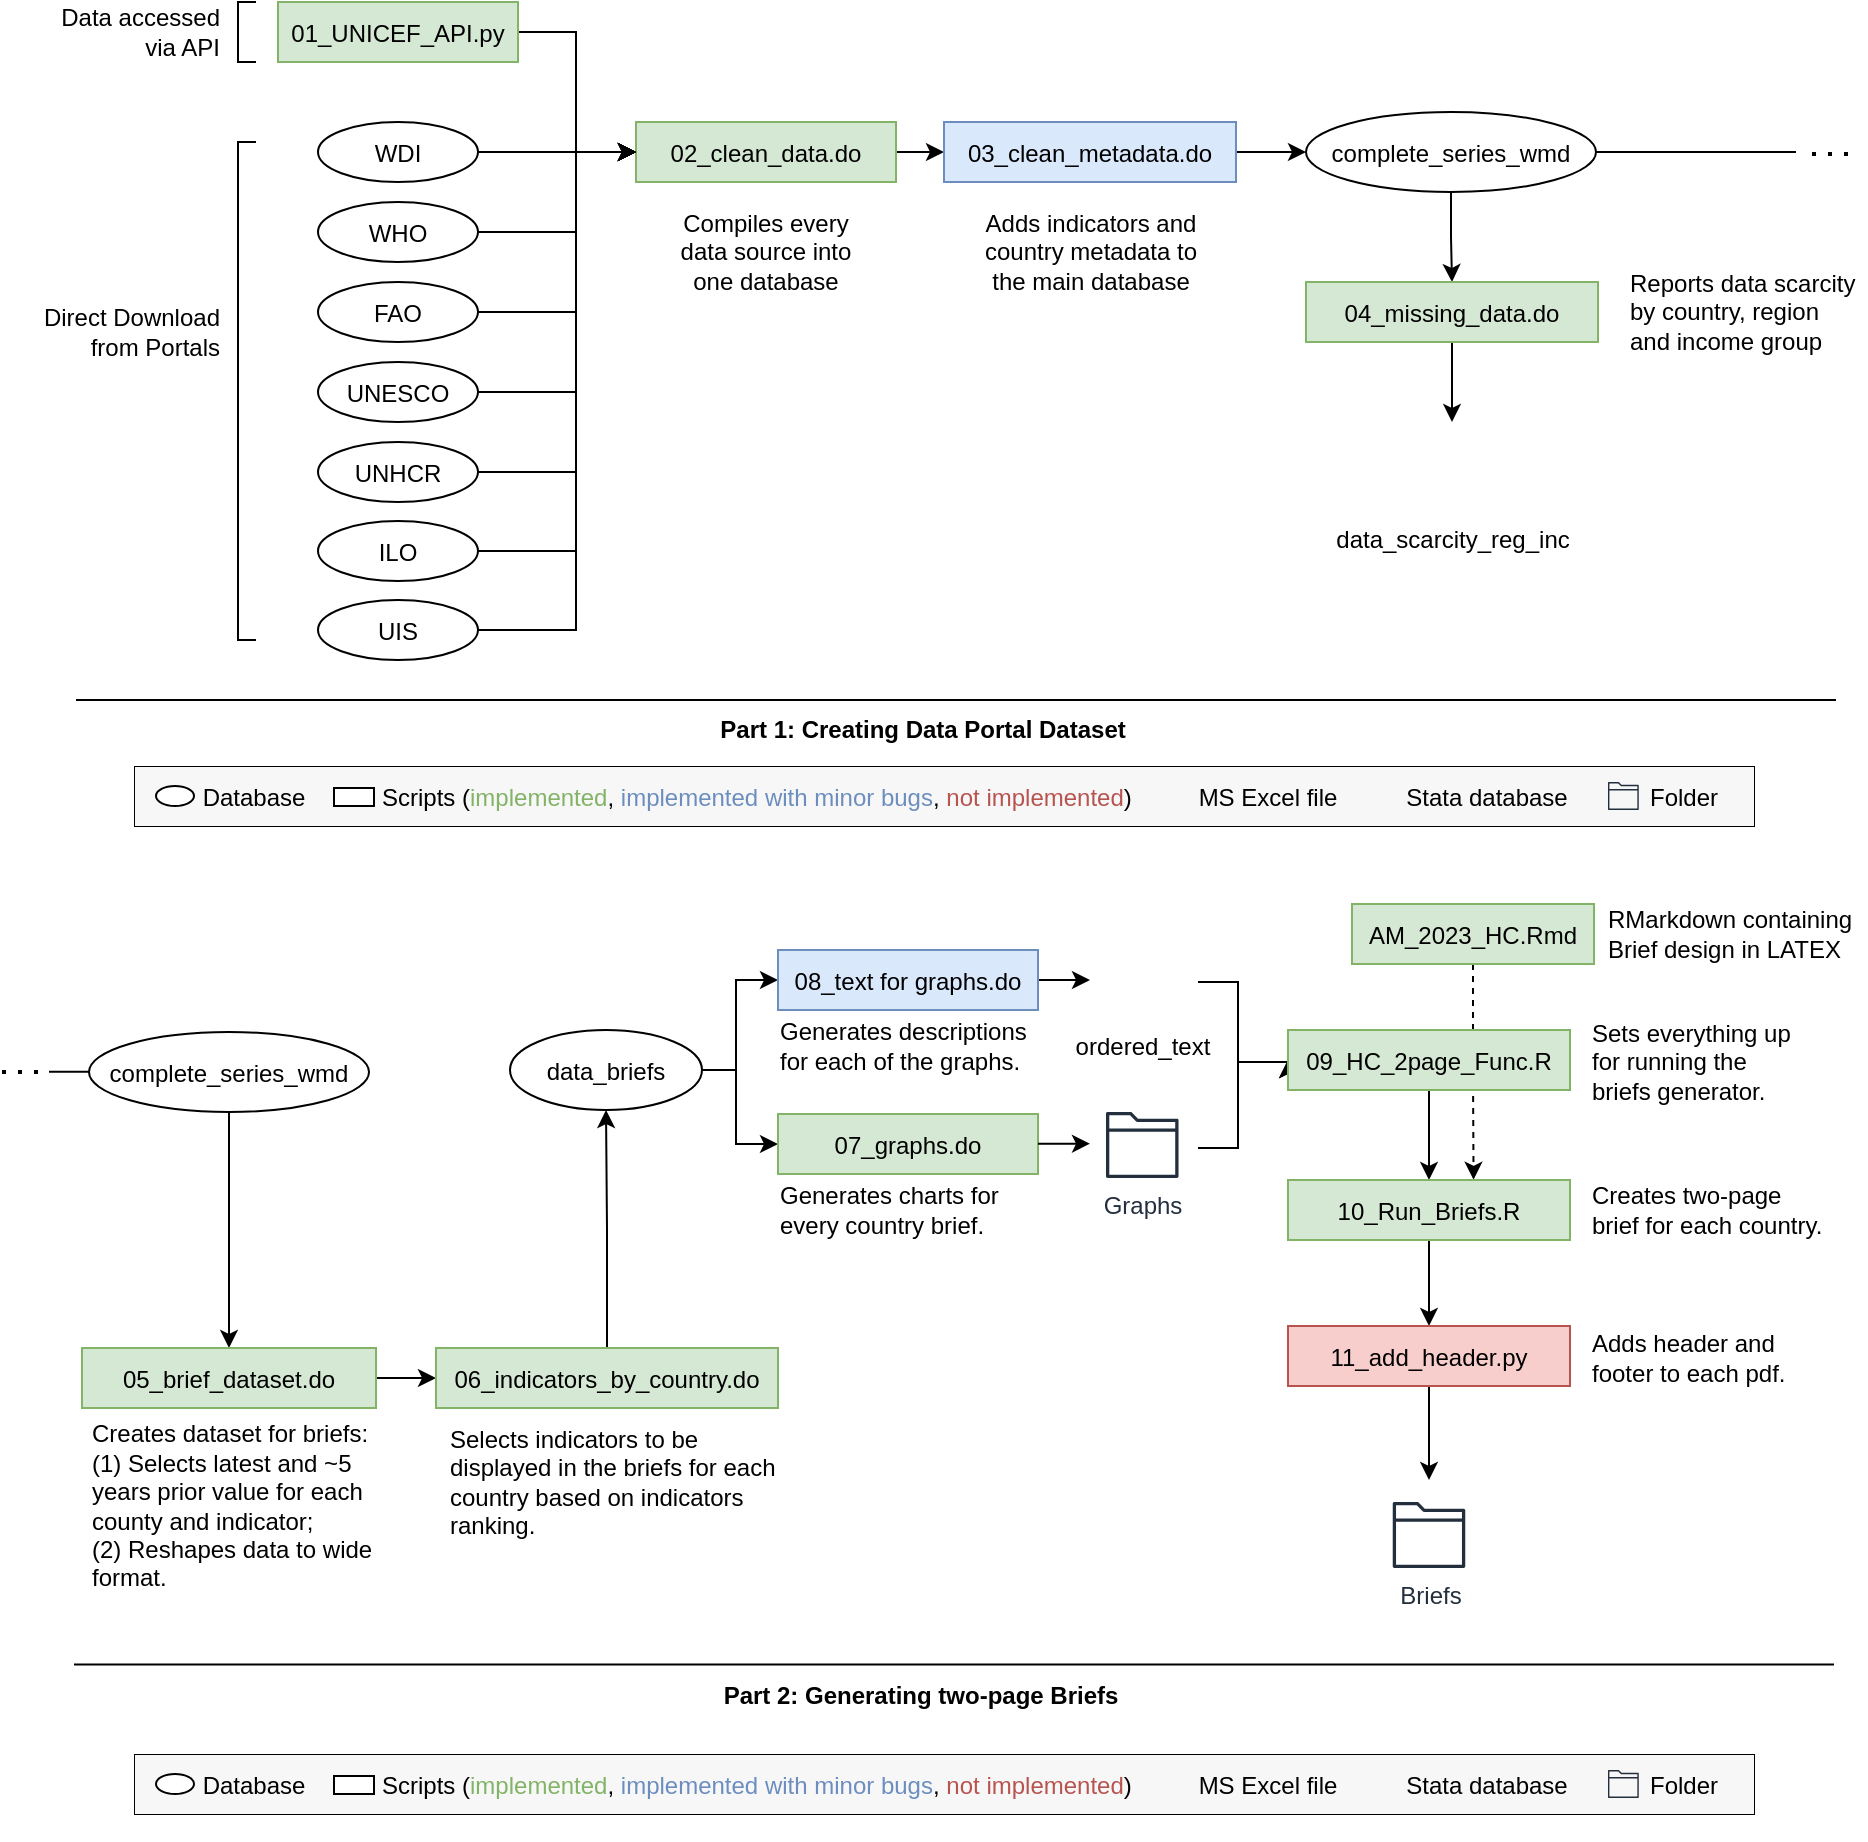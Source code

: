 <mxfile version="21.3.8" type="device">
  <diagram name="Página-1" id="nF6iOulG578xqtXxONi5">
    <mxGraphModel dx="2226" dy="745" grid="1" gridSize="10" guides="1" tooltips="1" connect="1" arrows="1" fold="1" page="1" pageScale="1" pageWidth="827" pageHeight="1169" math="0" shadow="0">
      <root>
        <mxCell id="0" />
        <mxCell id="1" parent="0" />
        <mxCell id="fUDfj7uWCVOUMnSfH1Hj-198" style="edgeStyle=orthogonalEdgeStyle;rounded=0;orthogonalLoop=1;jettySize=auto;html=1;entryX=0.658;entryY=-0.004;entryDx=0;entryDy=0;dashed=1;entryPerimeter=0;" parent="1" source="fUDfj7uWCVOUMnSfH1Hj-196" target="fUDfj7uWCVOUMnSfH1Hj-132" edge="1">
          <mxGeometry relative="1" as="geometry" />
        </mxCell>
        <mxCell id="fUDfj7uWCVOUMnSfH1Hj-30" style="edgeStyle=orthogonalEdgeStyle;rounded=0;orthogonalLoop=1;jettySize=auto;html=1;entryX=0;entryY=0.5;entryDx=0;entryDy=0;" parent="1" source="fUDfj7uWCVOUMnSfH1Hj-2" target="fUDfj7uWCVOUMnSfH1Hj-4" edge="1">
          <mxGeometry relative="1" as="geometry" />
        </mxCell>
        <mxCell id="fUDfj7uWCVOUMnSfH1Hj-2" value="WDI" style="ellipse;" parent="1" vertex="1">
          <mxGeometry x="101" y="341" width="80" height="30" as="geometry" />
        </mxCell>
        <mxCell id="fUDfj7uWCVOUMnSfH1Hj-35" value="" style="edgeStyle=orthogonalEdgeStyle;rounded=0;orthogonalLoop=1;jettySize=auto;html=1;" parent="1" source="fUDfj7uWCVOUMnSfH1Hj-4" edge="1">
          <mxGeometry relative="1" as="geometry">
            <mxPoint x="414" y="356.0" as="targetPoint" />
          </mxGeometry>
        </mxCell>
        <mxCell id="fUDfj7uWCVOUMnSfH1Hj-4" value="02_clean_data.do" style="fillColor=#d5e8d4;strokeColor=#82b366;" parent="1" vertex="1">
          <mxGeometry x="260" y="341" width="130" height="30" as="geometry" />
        </mxCell>
        <mxCell id="fUDfj7uWCVOUMnSfH1Hj-9" value="" style="curved=1;noEdgeStyle=1;orthogonal=1;" parent="1" edge="1">
          <mxGeometry relative="1" as="geometry">
            <mxPoint x="540" y="385.0" as="sourcePoint" />
            <Array as="points">
              <mxPoint x="552" y="385" />
              <mxPoint x="628" y="385" />
            </Array>
          </mxGeometry>
        </mxCell>
        <mxCell id="fUDfj7uWCVOUMnSfH1Hj-11" value="" style="curved=1;noEdgeStyle=1;orthogonal=1;" parent="1" edge="1">
          <mxGeometry relative="1" as="geometry">
            <mxPoint x="720" y="385.0" as="sourcePoint" />
            <Array as="points">
              <mxPoint x="732" y="385" />
              <mxPoint x="808" y="385" />
            </Array>
          </mxGeometry>
        </mxCell>
        <mxCell id="fUDfj7uWCVOUMnSfH1Hj-19" style="edgeStyle=orthogonalEdgeStyle;rounded=0;orthogonalLoop=1;jettySize=auto;html=1;entryX=0;entryY=0.5;entryDx=0;entryDy=0;" parent="1" source="fUDfj7uWCVOUMnSfH1Hj-12" target="fUDfj7uWCVOUMnSfH1Hj-4" edge="1">
          <mxGeometry relative="1" as="geometry">
            <Array as="points">
              <mxPoint x="230" y="296" />
              <mxPoint x="230" y="356" />
            </Array>
          </mxGeometry>
        </mxCell>
        <mxCell id="fUDfj7uWCVOUMnSfH1Hj-12" value="01_UNICEF_API.py" style="fillColor=#d5e8d4;strokeColor=#82b366;" parent="1" vertex="1">
          <mxGeometry x="81" y="281" width="120" height="30" as="geometry" />
        </mxCell>
        <mxCell id="fUDfj7uWCVOUMnSfH1Hj-20" style="edgeStyle=orthogonalEdgeStyle;rounded=0;orthogonalLoop=1;jettySize=auto;html=1;entryX=0;entryY=0.5;entryDx=0;entryDy=0;" parent="1" source="fUDfj7uWCVOUMnSfH1Hj-13" target="fUDfj7uWCVOUMnSfH1Hj-4" edge="1">
          <mxGeometry relative="1" as="geometry">
            <Array as="points">
              <mxPoint x="230" y="396" />
              <mxPoint x="230" y="356" />
            </Array>
          </mxGeometry>
        </mxCell>
        <mxCell id="fUDfj7uWCVOUMnSfH1Hj-13" value="WHO" style="ellipse;" parent="1" vertex="1">
          <mxGeometry x="101" y="381" width="80" height="30" as="geometry" />
        </mxCell>
        <mxCell id="fUDfj7uWCVOUMnSfH1Hj-21" style="edgeStyle=orthogonalEdgeStyle;rounded=0;orthogonalLoop=1;jettySize=auto;html=1;entryX=0;entryY=0.5;entryDx=0;entryDy=0;" parent="1" source="fUDfj7uWCVOUMnSfH1Hj-14" target="fUDfj7uWCVOUMnSfH1Hj-4" edge="1">
          <mxGeometry relative="1" as="geometry">
            <Array as="points">
              <mxPoint x="230" y="436" />
              <mxPoint x="230" y="356" />
            </Array>
          </mxGeometry>
        </mxCell>
        <mxCell id="fUDfj7uWCVOUMnSfH1Hj-14" value="FAO" style="ellipse;" parent="1" vertex="1">
          <mxGeometry x="101" y="421" width="80" height="30" as="geometry" />
        </mxCell>
        <mxCell id="fUDfj7uWCVOUMnSfH1Hj-22" style="edgeStyle=orthogonalEdgeStyle;rounded=0;orthogonalLoop=1;jettySize=auto;html=1;entryX=0;entryY=0.5;entryDx=0;entryDy=0;" parent="1" source="fUDfj7uWCVOUMnSfH1Hj-15" target="fUDfj7uWCVOUMnSfH1Hj-4" edge="1">
          <mxGeometry relative="1" as="geometry">
            <Array as="points">
              <mxPoint x="230" y="476" />
              <mxPoint x="230" y="356" />
            </Array>
          </mxGeometry>
        </mxCell>
        <mxCell id="fUDfj7uWCVOUMnSfH1Hj-15" value="UNESCO" style="ellipse;" parent="1" vertex="1">
          <mxGeometry x="101" y="461" width="80" height="30" as="geometry" />
        </mxCell>
        <mxCell id="fUDfj7uWCVOUMnSfH1Hj-24" style="edgeStyle=orthogonalEdgeStyle;rounded=0;orthogonalLoop=1;jettySize=auto;html=1;entryX=0;entryY=0.5;entryDx=0;entryDy=0;" parent="1" source="fUDfj7uWCVOUMnSfH1Hj-17" target="fUDfj7uWCVOUMnSfH1Hj-4" edge="1">
          <mxGeometry relative="1" as="geometry">
            <Array as="points">
              <mxPoint x="230" y="516" />
              <mxPoint x="230" y="356" />
            </Array>
          </mxGeometry>
        </mxCell>
        <mxCell id="fUDfj7uWCVOUMnSfH1Hj-17" value="UNHCR" style="ellipse;" parent="1" vertex="1">
          <mxGeometry x="101" y="501" width="80" height="30" as="geometry" />
        </mxCell>
        <mxCell id="fUDfj7uWCVOUMnSfH1Hj-23" style="edgeStyle=orthogonalEdgeStyle;rounded=0;orthogonalLoop=1;jettySize=auto;html=1;entryX=0;entryY=0.5;entryDx=0;entryDy=0;" parent="1" source="fUDfj7uWCVOUMnSfH1Hj-18" target="fUDfj7uWCVOUMnSfH1Hj-4" edge="1">
          <mxGeometry relative="1" as="geometry">
            <Array as="points">
              <mxPoint x="230" y="556" />
              <mxPoint x="230" y="356" />
            </Array>
          </mxGeometry>
        </mxCell>
        <mxCell id="fUDfj7uWCVOUMnSfH1Hj-18" value="ILO" style="ellipse;" parent="1" vertex="1">
          <mxGeometry x="101" y="540.5" width="80" height="30" as="geometry" />
        </mxCell>
        <mxCell id="fUDfj7uWCVOUMnSfH1Hj-25" style="edgeStyle=orthogonalEdgeStyle;rounded=0;orthogonalLoop=1;jettySize=auto;html=1;exitX=0.5;exitY=1;exitDx=0;exitDy=0;" parent="1" source="fUDfj7uWCVOUMnSfH1Hj-12" target="fUDfj7uWCVOUMnSfH1Hj-12" edge="1">
          <mxGeometry relative="1" as="geometry" />
        </mxCell>
        <mxCell id="fUDfj7uWCVOUMnSfH1Hj-26" value="" style="strokeWidth=1;html=1;shape=mxgraph.flowchart.annotation_1;align=left;pointerEvents=1;" parent="1" vertex="1">
          <mxGeometry x="61" y="351" width="9" height="249" as="geometry" />
        </mxCell>
        <mxCell id="fUDfj7uWCVOUMnSfH1Hj-27" value="" style="strokeWidth=1;html=1;shape=mxgraph.flowchart.annotation_1;align=left;pointerEvents=1;" parent="1" vertex="1">
          <mxGeometry x="61" y="281" width="9" height="30" as="geometry" />
        </mxCell>
        <mxCell id="fUDfj7uWCVOUMnSfH1Hj-28" value="Data accessed via API" style="text;html=1;strokeColor=none;fillColor=none;align=right;verticalAlign=middle;whiteSpace=wrap;rounded=0;" parent="1" vertex="1">
          <mxGeometry x="-40" y="281" width="94" height="30" as="geometry" />
        </mxCell>
        <mxCell id="fUDfj7uWCVOUMnSfH1Hj-29" value="Direct Download from Portals" style="text;html=1;strokeColor=none;fillColor=none;align=right;verticalAlign=middle;whiteSpace=wrap;rounded=0;" parent="1" vertex="1">
          <mxGeometry x="-46" y="431" width="100" height="30" as="geometry" />
        </mxCell>
        <mxCell id="fUDfj7uWCVOUMnSfH1Hj-31" value="Compiles every data source into one database" style="text;html=1;strokeColor=none;fillColor=none;align=center;verticalAlign=middle;whiteSpace=wrap;rounded=0;" parent="1" vertex="1">
          <mxGeometry x="275" y="391" width="100" height="30" as="geometry" />
        </mxCell>
        <mxCell id="fUDfj7uWCVOUMnSfH1Hj-39" value="" style="edgeStyle=orthogonalEdgeStyle;rounded=0;orthogonalLoop=1;jettySize=auto;html=1;" parent="1" source="fUDfj7uWCVOUMnSfH1Hj-36" target="fUDfj7uWCVOUMnSfH1Hj-38" edge="1">
          <mxGeometry relative="1" as="geometry" />
        </mxCell>
        <mxCell id="fUDfj7uWCVOUMnSfH1Hj-36" value="03_clean_metadata.do" style="fillColor=#dae8fc;strokeColor=#6C8EBF;" parent="1" vertex="1">
          <mxGeometry x="414" y="341" width="146" height="30" as="geometry" />
        </mxCell>
        <mxCell id="fUDfj7uWCVOUMnSfH1Hj-37" value="Adds indicators and country metadata to the main database" style="text;html=1;strokeColor=none;fillColor=none;align=center;verticalAlign=middle;whiteSpace=wrap;rounded=0;" parent="1" vertex="1">
          <mxGeometry x="430.5" y="391" width="113" height="30" as="geometry" />
        </mxCell>
        <mxCell id="fUDfj7uWCVOUMnSfH1Hj-51" value="" style="edgeStyle=orthogonalEdgeStyle;rounded=0;orthogonalLoop=1;jettySize=auto;html=1;" parent="1" source="fUDfj7uWCVOUMnSfH1Hj-38" target="fUDfj7uWCVOUMnSfH1Hj-41" edge="1">
          <mxGeometry relative="1" as="geometry" />
        </mxCell>
        <mxCell id="fUDfj7uWCVOUMnSfH1Hj-38" value="complete_series_wmd" style="ellipse;" parent="1" vertex="1">
          <mxGeometry x="595" y="336" width="145" height="40" as="geometry" />
        </mxCell>
        <mxCell id="fUDfj7uWCVOUMnSfH1Hj-40" value="" style="endArrow=none;html=1;rounded=0;" parent="1" edge="1">
          <mxGeometry width="50" height="50" relative="1" as="geometry">
            <mxPoint x="-20" y="630" as="sourcePoint" />
            <mxPoint x="860" y="630" as="targetPoint" />
          </mxGeometry>
        </mxCell>
        <mxCell id="fUDfj7uWCVOUMnSfH1Hj-52" style="edgeStyle=orthogonalEdgeStyle;rounded=0;orthogonalLoop=1;jettySize=auto;html=1;" parent="1" source="fUDfj7uWCVOUMnSfH1Hj-41" edge="1">
          <mxGeometry relative="1" as="geometry">
            <mxPoint x="668" y="491" as="targetPoint" />
          </mxGeometry>
        </mxCell>
        <mxCell id="fUDfj7uWCVOUMnSfH1Hj-41" value="04_missing_data.do" style="fillColor=#d5e8d4;strokeColor=#82b366;" parent="1" vertex="1">
          <mxGeometry x="595" y="421" width="146" height="30" as="geometry" />
        </mxCell>
        <mxCell id="fUDfj7uWCVOUMnSfH1Hj-44" value="Reports data scarcity by country, region and income group" style="text;html=1;strokeColor=none;fillColor=none;align=left;verticalAlign=middle;whiteSpace=wrap;rounded=0;" parent="1" vertex="1">
          <mxGeometry x="755" y="421" width="115" height="30" as="geometry" />
        </mxCell>
        <mxCell id="fUDfj7uWCVOUMnSfH1Hj-45" value="data_scarcity_reg_inc" style="shape=image;html=1;verticalAlign=top;verticalLabelPosition=bottom;labelBackgroundColor=#ffffff;imageAspect=0;aspect=fixed;image=https://cdn3.iconfinder.com/data/icons/document-icons-2/30/647702-excel-128.png" parent="1" vertex="1">
          <mxGeometry x="648" y="496" width="40" height="40" as="geometry" />
        </mxCell>
        <mxCell id="fUDfj7uWCVOUMnSfH1Hj-49" value="&lt;b&gt;Part 1: Creating Data Portal Dataset&lt;/b&gt;" style="text;html=1;align=center;verticalAlign=middle;resizable=0;points=[];autosize=1;strokeColor=none;fillColor=none;" parent="1" vertex="1">
          <mxGeometry x="288" y="630" width="230" height="30" as="geometry" />
        </mxCell>
        <mxCell id="fUDfj7uWCVOUMnSfH1Hj-54" value="" style="endArrow=none;html=1;rounded=0;exitX=1;exitY=0.5;exitDx=0;exitDy=0;" parent="1" source="fUDfj7uWCVOUMnSfH1Hj-38" edge="1">
          <mxGeometry width="50" height="50" relative="1" as="geometry">
            <mxPoint x="790" y="361" as="sourcePoint" />
            <mxPoint x="840" y="356" as="targetPoint" />
          </mxGeometry>
        </mxCell>
        <mxCell id="fUDfj7uWCVOUMnSfH1Hj-55" value="" style="endArrow=none;dashed=1;html=1;dashPattern=1 3;strokeWidth=2;rounded=0;" parent="1" edge="1">
          <mxGeometry width="50" height="50" relative="1" as="geometry">
            <mxPoint x="848" y="357" as="sourcePoint" />
            <mxPoint x="868" y="357" as="targetPoint" />
          </mxGeometry>
        </mxCell>
        <mxCell id="fUDfj7uWCVOUMnSfH1Hj-94" value="" style="edgeStyle=orthogonalEdgeStyle;rounded=0;orthogonalLoop=1;jettySize=auto;html=1;" parent="1" source="fUDfj7uWCVOUMnSfH1Hj-80" target="fUDfj7uWCVOUMnSfH1Hj-93" edge="1">
          <mxGeometry relative="1" as="geometry" />
        </mxCell>
        <mxCell id="fUDfj7uWCVOUMnSfH1Hj-80" value="complete_series_wmd" style="ellipse;" parent="1" vertex="1">
          <mxGeometry x="-13.5" y="796" width="140" height="40" as="geometry" />
        </mxCell>
        <mxCell id="fUDfj7uWCVOUMnSfH1Hj-85" value="&lt;b&gt;Part 2: Generating two-page Briefs&lt;/b&gt;" style="text;html=1;align=center;verticalAlign=middle;resizable=0;points=[];autosize=1;strokeColor=none;fillColor=none;" parent="1" vertex="1">
          <mxGeometry x="292" y="1113" width="220" height="30" as="geometry" />
        </mxCell>
        <mxCell id="fUDfj7uWCVOUMnSfH1Hj-89" value="" style="endArrow=none;html=1;rounded=0;" parent="1" edge="1">
          <mxGeometry width="50" height="50" relative="1" as="geometry">
            <mxPoint x="-21" y="1112.31" as="sourcePoint" />
            <mxPoint x="859" y="1112.31" as="targetPoint" />
          </mxGeometry>
        </mxCell>
        <mxCell id="fUDfj7uWCVOUMnSfH1Hj-90" value="" style="endArrow=none;html=1;rounded=0;entryX=0;entryY=0.5;entryDx=0;entryDy=0;" parent="1" edge="1">
          <mxGeometry width="50" height="50" relative="1" as="geometry">
            <mxPoint x="-33.5" y="815.93" as="sourcePoint" />
            <mxPoint x="-13.5" y="815.93" as="targetPoint" />
          </mxGeometry>
        </mxCell>
        <mxCell id="fUDfj7uWCVOUMnSfH1Hj-92" value="" style="endArrow=none;dashed=1;html=1;dashPattern=1 3;strokeWidth=2;rounded=0;" parent="1" edge="1">
          <mxGeometry width="50" height="50" relative="1" as="geometry">
            <mxPoint x="-57" y="816" as="sourcePoint" />
            <mxPoint x="-37" y="816" as="targetPoint" />
          </mxGeometry>
        </mxCell>
        <mxCell id="fUDfj7uWCVOUMnSfH1Hj-100" value="" style="edgeStyle=orthogonalEdgeStyle;rounded=0;orthogonalLoop=1;jettySize=auto;html=1;" parent="1" source="fUDfj7uWCVOUMnSfH1Hj-93" target="fUDfj7uWCVOUMnSfH1Hj-99" edge="1">
          <mxGeometry relative="1" as="geometry" />
        </mxCell>
        <mxCell id="fUDfj7uWCVOUMnSfH1Hj-93" value="05_brief_dataset.do" style="fillColor=#d5e8d4;strokeColor=#82b366;" parent="1" vertex="1">
          <mxGeometry x="-17" y="954" width="147" height="30" as="geometry" />
        </mxCell>
        <mxCell id="fUDfj7uWCVOUMnSfH1Hj-95" value="&lt;div style=&quot;text-align: left;&quot;&gt;&lt;span style=&quot;background-color: initial;&quot;&gt;Creates dataset for briefs:&lt;/span&gt;&lt;/div&gt;&lt;div style=&quot;text-align: left;&quot;&gt;&lt;span style=&quot;background-color: initial;&quot;&gt;(1) Selects latest and ~5 years prior value for each county and indicator;&lt;/span&gt;&lt;/div&gt;&lt;div style=&quot;text-align: left;&quot;&gt;(2) Reshapes data to wide format.&lt;/div&gt;" style="text;html=1;strokeColor=none;fillColor=none;align=center;verticalAlign=middle;whiteSpace=wrap;rounded=0;" parent="1" vertex="1">
          <mxGeometry x="-13" y="1018" width="143" height="30" as="geometry" />
        </mxCell>
        <mxCell id="fUDfj7uWCVOUMnSfH1Hj-106" value="" style="edgeStyle=orthogonalEdgeStyle;rounded=0;orthogonalLoop=1;jettySize=auto;html=1;" parent="1" source="fUDfj7uWCVOUMnSfH1Hj-99" target="fUDfj7uWCVOUMnSfH1Hj-105" edge="1">
          <mxGeometry relative="1" as="geometry" />
        </mxCell>
        <mxCell id="fUDfj7uWCVOUMnSfH1Hj-99" value="06_indicators_by_country.do" style="fillColor=#d5e8d4;strokeColor=#82b366;" parent="1" vertex="1">
          <mxGeometry x="160" y="954" width="171" height="30" as="geometry" />
        </mxCell>
        <mxCell id="fUDfj7uWCVOUMnSfH1Hj-101" value="&lt;div style=&quot;text-align: left;&quot;&gt;&lt;span style=&quot;background-color: initial;&quot;&gt;Selects indicators to be displayed in the briefs for each country based on indicators ranking.&lt;/span&gt;&lt;/div&gt;" style="text;html=1;strokeColor=none;fillColor=none;align=center;verticalAlign=middle;whiteSpace=wrap;rounded=0;" parent="1" vertex="1">
          <mxGeometry x="165.75" y="1006" width="165.25" height="30" as="geometry" />
        </mxCell>
        <mxCell id="fUDfj7uWCVOUMnSfH1Hj-113" style="edgeStyle=orthogonalEdgeStyle;rounded=0;orthogonalLoop=1;jettySize=auto;html=1;entryX=0;entryY=0.5;entryDx=0;entryDy=0;" parent="1" source="fUDfj7uWCVOUMnSfH1Hj-105" target="fUDfj7uWCVOUMnSfH1Hj-111" edge="1">
          <mxGeometry relative="1" as="geometry">
            <Array as="points">
              <mxPoint x="310" y="815" />
              <mxPoint x="310" y="770" />
            </Array>
          </mxGeometry>
        </mxCell>
        <mxCell id="fUDfj7uWCVOUMnSfH1Hj-114" style="edgeStyle=orthogonalEdgeStyle;rounded=0;orthogonalLoop=1;jettySize=auto;html=1;entryX=0;entryY=0.5;entryDx=0;entryDy=0;" parent="1" source="fUDfj7uWCVOUMnSfH1Hj-105" target="fUDfj7uWCVOUMnSfH1Hj-102" edge="1">
          <mxGeometry relative="1" as="geometry">
            <Array as="points">
              <mxPoint x="310" y="815" />
              <mxPoint x="310" y="852" />
            </Array>
          </mxGeometry>
        </mxCell>
        <mxCell id="fUDfj7uWCVOUMnSfH1Hj-105" value="data_briefs" style="ellipse;" parent="1" vertex="1">
          <mxGeometry x="197" y="795" width="96" height="40" as="geometry" />
        </mxCell>
        <mxCell id="fUDfj7uWCVOUMnSfH1Hj-109" value="" style="group" parent="1" vertex="1" connectable="0">
          <mxGeometry x="331" y="837" width="262" height="240" as="geometry" />
        </mxCell>
        <mxCell id="fUDfj7uWCVOUMnSfH1Hj-102" value="07_graphs.do" style="fillColor=#d5e8d4;strokeColor=#82b366;" parent="fUDfj7uWCVOUMnSfH1Hj-109" vertex="1">
          <mxGeometry width="130" height="30" as="geometry" />
        </mxCell>
        <mxCell id="fUDfj7uWCVOUMnSfH1Hj-104" value="&lt;div style=&quot;text-align: left;&quot;&gt;&lt;span style=&quot;background-color: initial;&quot;&gt;Generates charts for every country brief.&lt;/span&gt;&lt;/div&gt;" style="text;html=1;strokeColor=none;fillColor=none;align=center;verticalAlign=middle;whiteSpace=wrap;rounded=0;" parent="fUDfj7uWCVOUMnSfH1Hj-109" vertex="1">
          <mxGeometry y="33" width="120" height="30" as="geometry" />
        </mxCell>
        <mxCell id="fUDfj7uWCVOUMnSfH1Hj-127" style="edgeStyle=orthogonalEdgeStyle;rounded=0;orthogonalLoop=1;jettySize=auto;html=1;" parent="fUDfj7uWCVOUMnSfH1Hj-109" edge="1">
          <mxGeometry relative="1" as="geometry">
            <mxPoint x="156" y="14.86" as="targetPoint" />
            <mxPoint x="130" y="14.86" as="sourcePoint" />
            <Array as="points">
              <mxPoint x="150" y="14.86" />
            </Array>
          </mxGeometry>
        </mxCell>
        <mxCell id="fUDfj7uWCVOUMnSfH1Hj-110" value="" style="group" parent="1" vertex="1" connectable="0">
          <mxGeometry x="331" y="755" width="130" height="63" as="geometry" />
        </mxCell>
        <mxCell id="fUDfj7uWCVOUMnSfH1Hj-120" style="edgeStyle=orthogonalEdgeStyle;rounded=0;orthogonalLoop=1;jettySize=auto;html=1;" parent="fUDfj7uWCVOUMnSfH1Hj-110" source="fUDfj7uWCVOUMnSfH1Hj-111" edge="1">
          <mxGeometry relative="1" as="geometry">
            <mxPoint x="156" y="15" as="targetPoint" />
            <Array as="points">
              <mxPoint x="150" y="15" />
            </Array>
          </mxGeometry>
        </mxCell>
        <mxCell id="fUDfj7uWCVOUMnSfH1Hj-111" value="08_text for graphs.do" style="fillColor=#dae8fc;strokeColor=#6c8ebf;" parent="fUDfj7uWCVOUMnSfH1Hj-110" vertex="1">
          <mxGeometry width="130" height="30" as="geometry" />
        </mxCell>
        <mxCell id="fUDfj7uWCVOUMnSfH1Hj-112" value="&lt;div style=&quot;text-align: left;&quot;&gt;&lt;span style=&quot;background-color: initial;&quot;&gt;Generates descriptions for each of the graphs.&lt;/span&gt;&lt;/div&gt;" style="text;html=1;strokeColor=none;fillColor=none;align=center;verticalAlign=middle;whiteSpace=wrap;rounded=0;" parent="fUDfj7uWCVOUMnSfH1Hj-110" vertex="1">
          <mxGeometry y="33" width="130" height="30" as="geometry" />
        </mxCell>
        <mxCell id="fUDfj7uWCVOUMnSfH1Hj-131" style="edgeStyle=orthogonalEdgeStyle;rounded=0;orthogonalLoop=1;jettySize=auto;html=1;entryX=0;entryY=0.5;entryDx=0;entryDy=0;" parent="1" target="fUDfj7uWCVOUMnSfH1Hj-129" edge="1">
          <mxGeometry relative="1" as="geometry">
            <mxPoint x="541" y="854" as="sourcePoint" />
            <Array as="points">
              <mxPoint x="561" y="854" />
              <mxPoint x="561" y="811" />
            </Array>
          </mxGeometry>
        </mxCell>
        <mxCell id="fUDfj7uWCVOUMnSfH1Hj-121" value="Graphs" style="sketch=0;outlineConnect=0;fontColor=#232F3E;gradientColor=none;fillColor=#232F3D;strokeColor=none;dashed=0;verticalLabelPosition=bottom;verticalAlign=top;align=center;html=1;fontSize=12;fontStyle=0;aspect=fixed;pointerEvents=1;shape=mxgraph.aws4.folder;" parent="1" vertex="1">
          <mxGeometry x="495" y="836" width="36.26" height="33" as="geometry" />
        </mxCell>
        <mxCell id="fUDfj7uWCVOUMnSfH1Hj-130" style="edgeStyle=orthogonalEdgeStyle;rounded=0;orthogonalLoop=1;jettySize=auto;html=1;entryX=0;entryY=0.5;entryDx=0;entryDy=0;" parent="1" target="fUDfj7uWCVOUMnSfH1Hj-129" edge="1">
          <mxGeometry relative="1" as="geometry">
            <mxPoint x="541" y="771" as="sourcePoint" />
            <Array as="points">
              <mxPoint x="561" y="771" />
              <mxPoint x="561" y="811" />
            </Array>
          </mxGeometry>
        </mxCell>
        <mxCell id="fUDfj7uWCVOUMnSfH1Hj-122" value="ordered_text" style="shape=image;verticalLabelPosition=bottom;labelBackgroundColor=default;verticalAlign=top;aspect=fixed;imageAspect=0;image=https://cdn.icon-icons.com/icons2/2107/PNG/512/file_type_stata_icon_130148.png;" parent="1" vertex="1">
          <mxGeometry x="494" y="750.5" width="39" height="39" as="geometry" />
        </mxCell>
        <mxCell id="fUDfj7uWCVOUMnSfH1Hj-133" value="" style="edgeStyle=orthogonalEdgeStyle;rounded=0;orthogonalLoop=1;jettySize=auto;html=1;" parent="1" source="fUDfj7uWCVOUMnSfH1Hj-129" target="fUDfj7uWCVOUMnSfH1Hj-132" edge="1">
          <mxGeometry relative="1" as="geometry" />
        </mxCell>
        <mxCell id="fUDfj7uWCVOUMnSfH1Hj-129" value="09_HC_2page_Func.R" style="fillColor=#d5e8d4;strokeColor=#82b366;" parent="1" vertex="1">
          <mxGeometry x="586" y="795" width="141" height="30" as="geometry" />
        </mxCell>
        <mxCell id="fUDfj7uWCVOUMnSfH1Hj-135" value="" style="edgeStyle=orthogonalEdgeStyle;rounded=0;orthogonalLoop=1;jettySize=auto;html=1;" parent="1" source="fUDfj7uWCVOUMnSfH1Hj-132" target="fUDfj7uWCVOUMnSfH1Hj-134" edge="1">
          <mxGeometry relative="1" as="geometry" />
        </mxCell>
        <mxCell id="fUDfj7uWCVOUMnSfH1Hj-132" value="10_Run_Briefs.R" style="fillColor=#d5e8d4;strokeColor=#82b366;" parent="1" vertex="1">
          <mxGeometry x="586" y="870" width="141" height="30" as="geometry" />
        </mxCell>
        <mxCell id="fUDfj7uWCVOUMnSfH1Hj-194" style="edgeStyle=orthogonalEdgeStyle;rounded=0;orthogonalLoop=1;jettySize=auto;html=1;" parent="1" source="fUDfj7uWCVOUMnSfH1Hj-134" edge="1">
          <mxGeometry relative="1" as="geometry">
            <mxPoint x="656.5" y="1020" as="targetPoint" />
          </mxGeometry>
        </mxCell>
        <mxCell id="fUDfj7uWCVOUMnSfH1Hj-134" value="11_add_header.py" style="fillColor=#f8cecc;strokeColor=#b85450;" parent="1" vertex="1">
          <mxGeometry x="586" y="943" width="141" height="30" as="geometry" />
        </mxCell>
        <mxCell id="fUDfj7uWCVOUMnSfH1Hj-136" value="Briefs" style="sketch=0;outlineConnect=0;fontColor=#232F3E;gradientColor=none;fillColor=#232F3D;strokeColor=none;dashed=0;verticalLabelPosition=bottom;verticalAlign=top;align=center;html=1;fontSize=12;fontStyle=0;aspect=fixed;pointerEvents=1;shape=mxgraph.aws4.folder;" parent="1" vertex="1">
          <mxGeometry x="638.37" y="1031" width="36.26" height="33" as="geometry" />
        </mxCell>
        <mxCell id="fUDfj7uWCVOUMnSfH1Hj-141" value="&lt;div style=&quot;text-align: left;&quot;&gt;Sets everything up for running the briefs generator.&lt;/div&gt;" style="text;html=1;strokeColor=none;fillColor=none;align=center;verticalAlign=middle;whiteSpace=wrap;rounded=0;" parent="1" vertex="1">
          <mxGeometry x="737" y="796" width="109" height="30" as="geometry" />
        </mxCell>
        <mxCell id="fUDfj7uWCVOUMnSfH1Hj-142" value="&lt;div style=&quot;text-align: left;&quot;&gt;&lt;span style=&quot;background-color: initial;&quot;&gt;Creates two-page brief for each country.&lt;/span&gt;&lt;/div&gt;" style="text;html=1;strokeColor=none;fillColor=none;align=center;verticalAlign=middle;whiteSpace=wrap;rounded=0;" parent="1" vertex="1">
          <mxGeometry x="737" y="870" width="119" height="30" as="geometry" />
        </mxCell>
        <mxCell id="fUDfj7uWCVOUMnSfH1Hj-143" value="&lt;div style=&quot;text-align: left;&quot;&gt;&lt;span style=&quot;background-color: initial;&quot;&gt;Adds header and footer to each pdf.&lt;/span&gt;&lt;/div&gt;" style="text;html=1;strokeColor=none;fillColor=none;align=center;verticalAlign=middle;whiteSpace=wrap;rounded=0;" parent="1" vertex="1">
          <mxGeometry x="737" y="944" width="120" height="30" as="geometry" />
        </mxCell>
        <mxCell id="fUDfj7uWCVOUMnSfH1Hj-181" value="" style="group" parent="1" vertex="1" connectable="0">
          <mxGeometry x="9" y="663" width="810" height="31" as="geometry" />
        </mxCell>
        <mxCell id="fUDfj7uWCVOUMnSfH1Hj-180" value="" style="rounded=0;whiteSpace=wrap;html=1;fillColor=#F7F7F7;fontColor=#333333;strokeColor=#000000;strokeWidth=0.5;" parent="fUDfj7uWCVOUMnSfH1Hj-181" vertex="1">
          <mxGeometry width="810" height="30" as="geometry" />
        </mxCell>
        <mxCell id="fUDfj7uWCVOUMnSfH1Hj-144" value="" style="ellipse;" parent="fUDfj7uWCVOUMnSfH1Hj-181" vertex="1">
          <mxGeometry x="11" y="10" width="19" height="10" as="geometry" />
        </mxCell>
        <mxCell id="fUDfj7uWCVOUMnSfH1Hj-145" value="" style="" parent="fUDfj7uWCVOUMnSfH1Hj-181" vertex="1">
          <mxGeometry x="100" y="11" width="20" height="9" as="geometry" />
        </mxCell>
        <mxCell id="fUDfj7uWCVOUMnSfH1Hj-146" value="Database" style="text;html=1;strokeColor=none;fillColor=none;align=center;verticalAlign=middle;whiteSpace=wrap;rounded=0;" parent="fUDfj7uWCVOUMnSfH1Hj-181" vertex="1">
          <mxGeometry x="29.5" y="1" width="60" height="30" as="geometry" />
        </mxCell>
        <mxCell id="fUDfj7uWCVOUMnSfH1Hj-147" value="Scripts (&lt;font color=&quot;#82b366&quot;&gt;implemented&lt;/font&gt;,&lt;font color=&quot;#82b366&quot;&gt; &lt;/font&gt;&lt;font color=&quot;#6c8ebf&quot;&gt;implemented with minor bugs&lt;/font&gt;,&lt;font color=&quot;#82b366&quot;&gt; &lt;/font&gt;&lt;font color=&quot;#b85450&quot;&gt;not implemented&lt;/font&gt;)&amp;nbsp;" style="text;html=1;strokeColor=none;fillColor=none;align=left;verticalAlign=middle;whiteSpace=wrap;rounded=0;" parent="fUDfj7uWCVOUMnSfH1Hj-181" vertex="1">
          <mxGeometry x="122" y="1" width="404" height="30" as="geometry" />
        </mxCell>
        <mxCell id="fUDfj7uWCVOUMnSfH1Hj-149" value="" style="shape=image;html=1;verticalAlign=top;verticalLabelPosition=bottom;labelBackgroundColor=#ffffff;imageAspect=0;aspect=fixed;image=https://cdn3.iconfinder.com/data/icons/document-icons-2/30/647702-excel-128.png" parent="fUDfj7uWCVOUMnSfH1Hj-181" vertex="1">
          <mxGeometry x="513" y="7.5" width="15" height="15" as="geometry" />
        </mxCell>
        <mxCell id="fUDfj7uWCVOUMnSfH1Hj-150" value="MS Excel file" style="text;html=1;strokeColor=none;fillColor=none;align=center;verticalAlign=middle;whiteSpace=wrap;rounded=0;" parent="fUDfj7uWCVOUMnSfH1Hj-181" vertex="1">
          <mxGeometry x="527" y="1" width="80" height="30" as="geometry" />
        </mxCell>
        <mxCell id="fUDfj7uWCVOUMnSfH1Hj-151" value="" style="shape=image;verticalLabelPosition=bottom;labelBackgroundColor=default;verticalAlign=top;aspect=fixed;imageAspect=0;image=https://cdn.icon-icons.com/icons2/2107/PNG/512/file_type_stata_icon_130148.png;" parent="fUDfj7uWCVOUMnSfH1Hj-181" vertex="1">
          <mxGeometry x="618" y="7.5" width="15" height="15" as="geometry" />
        </mxCell>
        <mxCell id="fUDfj7uWCVOUMnSfH1Hj-152" value="Stata database" style="text;html=1;strokeColor=none;fillColor=none;align=center;verticalAlign=middle;whiteSpace=wrap;rounded=0;" parent="fUDfj7uWCVOUMnSfH1Hj-181" vertex="1">
          <mxGeometry x="629" y="1" width="95" height="30" as="geometry" />
        </mxCell>
        <mxCell id="fUDfj7uWCVOUMnSfH1Hj-153" value="" style="sketch=0;outlineConnect=0;fontColor=#232F3E;gradientColor=none;fillColor=#232F3D;strokeColor=none;dashed=0;verticalLabelPosition=bottom;verticalAlign=top;align=center;html=1;fontSize=12;fontStyle=0;aspect=fixed;pointerEvents=1;shape=mxgraph.aws4.folder;" parent="fUDfj7uWCVOUMnSfH1Hj-181" vertex="1">
          <mxGeometry x="737" y="8" width="15.38" height="14" as="geometry" />
        </mxCell>
        <mxCell id="fUDfj7uWCVOUMnSfH1Hj-154" value="Folder" style="text;html=1;strokeColor=none;fillColor=none;align=center;verticalAlign=middle;whiteSpace=wrap;rounded=0;" parent="fUDfj7uWCVOUMnSfH1Hj-181" vertex="1">
          <mxGeometry x="750.38" y="1" width="50.38" height="30" as="geometry" />
        </mxCell>
        <mxCell id="fUDfj7uWCVOUMnSfH1Hj-182" value="" style="group" parent="1" vertex="1" connectable="0">
          <mxGeometry x="9" y="1169" width="810" height="31" as="geometry" />
        </mxCell>
        <mxCell id="fUDfj7uWCVOUMnSfH1Hj-195" value="" style="group" parent="fUDfj7uWCVOUMnSfH1Hj-182" vertex="1" connectable="0">
          <mxGeometry y="-12" width="810" height="31" as="geometry" />
        </mxCell>
        <mxCell id="fUDfj7uWCVOUMnSfH1Hj-183" value="" style="rounded=0;whiteSpace=wrap;html=1;fillColor=#F7F7F7;fontColor=#333333;strokeColor=#000000;strokeWidth=0.5;" parent="fUDfj7uWCVOUMnSfH1Hj-195" vertex="1">
          <mxGeometry width="810" height="30" as="geometry" />
        </mxCell>
        <mxCell id="fUDfj7uWCVOUMnSfH1Hj-184" value="" style="ellipse;" parent="fUDfj7uWCVOUMnSfH1Hj-195" vertex="1">
          <mxGeometry x="11" y="10" width="19" height="10" as="geometry" />
        </mxCell>
        <mxCell id="fUDfj7uWCVOUMnSfH1Hj-185" value="" style="" parent="fUDfj7uWCVOUMnSfH1Hj-195" vertex="1">
          <mxGeometry x="100" y="11" width="20" height="9" as="geometry" />
        </mxCell>
        <mxCell id="fUDfj7uWCVOUMnSfH1Hj-186" value="Database" style="text;html=1;strokeColor=none;fillColor=none;align=center;verticalAlign=middle;whiteSpace=wrap;rounded=0;" parent="fUDfj7uWCVOUMnSfH1Hj-195" vertex="1">
          <mxGeometry x="29.5" y="1" width="60" height="30" as="geometry" />
        </mxCell>
        <mxCell id="fUDfj7uWCVOUMnSfH1Hj-187" value="Scripts (&lt;font color=&quot;#82b366&quot;&gt;implemented&lt;/font&gt;,&lt;font color=&quot;#82b366&quot;&gt; &lt;/font&gt;&lt;font color=&quot;#6c8ebf&quot;&gt;implemented with minor bugs&lt;/font&gt;,&lt;font color=&quot;#82b366&quot;&gt; &lt;/font&gt;&lt;font color=&quot;#b85450&quot;&gt;not implemented&lt;/font&gt;)&amp;nbsp;" style="text;html=1;strokeColor=none;fillColor=none;align=left;verticalAlign=middle;whiteSpace=wrap;rounded=0;" parent="fUDfj7uWCVOUMnSfH1Hj-195" vertex="1">
          <mxGeometry x="122" y="1" width="404" height="30" as="geometry" />
        </mxCell>
        <mxCell id="fUDfj7uWCVOUMnSfH1Hj-188" value="" style="shape=image;html=1;verticalAlign=top;verticalLabelPosition=bottom;labelBackgroundColor=#ffffff;imageAspect=0;aspect=fixed;image=https://cdn3.iconfinder.com/data/icons/document-icons-2/30/647702-excel-128.png" parent="fUDfj7uWCVOUMnSfH1Hj-195" vertex="1">
          <mxGeometry x="513" y="7.5" width="15" height="15" as="geometry" />
        </mxCell>
        <mxCell id="fUDfj7uWCVOUMnSfH1Hj-189" value="MS Excel file" style="text;html=1;strokeColor=none;fillColor=none;align=center;verticalAlign=middle;whiteSpace=wrap;rounded=0;" parent="fUDfj7uWCVOUMnSfH1Hj-195" vertex="1">
          <mxGeometry x="527" y="1" width="80" height="30" as="geometry" />
        </mxCell>
        <mxCell id="fUDfj7uWCVOUMnSfH1Hj-190" value="" style="shape=image;verticalLabelPosition=bottom;labelBackgroundColor=default;verticalAlign=top;aspect=fixed;imageAspect=0;image=https://cdn.icon-icons.com/icons2/2107/PNG/512/file_type_stata_icon_130148.png;" parent="fUDfj7uWCVOUMnSfH1Hj-195" vertex="1">
          <mxGeometry x="618" y="7.5" width="15" height="15" as="geometry" />
        </mxCell>
        <mxCell id="fUDfj7uWCVOUMnSfH1Hj-191" value="Stata database" style="text;html=1;strokeColor=none;fillColor=none;align=center;verticalAlign=middle;whiteSpace=wrap;rounded=0;" parent="fUDfj7uWCVOUMnSfH1Hj-195" vertex="1">
          <mxGeometry x="629" y="1" width="95" height="30" as="geometry" />
        </mxCell>
        <mxCell id="fUDfj7uWCVOUMnSfH1Hj-192" value="" style="sketch=0;outlineConnect=0;fontColor=#232F3E;gradientColor=none;fillColor=#232F3D;strokeColor=none;dashed=0;verticalLabelPosition=bottom;verticalAlign=top;align=center;html=1;fontSize=12;fontStyle=0;aspect=fixed;pointerEvents=1;shape=mxgraph.aws4.folder;" parent="fUDfj7uWCVOUMnSfH1Hj-195" vertex="1">
          <mxGeometry x="737" y="8" width="15.38" height="14" as="geometry" />
        </mxCell>
        <mxCell id="fUDfj7uWCVOUMnSfH1Hj-193" value="Folder" style="text;html=1;strokeColor=none;fillColor=none;align=center;verticalAlign=middle;whiteSpace=wrap;rounded=0;" parent="fUDfj7uWCVOUMnSfH1Hj-195" vertex="1">
          <mxGeometry x="750.38" y="1" width="50.38" height="30" as="geometry" />
        </mxCell>
        <mxCell id="fUDfj7uWCVOUMnSfH1Hj-196" value="AM_2023_HC.Rmd" style="fillColor=#d5e8d4;strokeColor=#82b366;" parent="1" vertex="1">
          <mxGeometry x="618" y="732" width="121" height="30" as="geometry" />
        </mxCell>
        <mxCell id="fUDfj7uWCVOUMnSfH1Hj-197" value="&lt;div style=&quot;text-align: left;&quot;&gt;RMarkdown containing Brief design in LATEX&lt;/div&gt;" style="text;html=1;strokeColor=none;fillColor=none;align=center;verticalAlign=middle;whiteSpace=wrap;rounded=0;" parent="1" vertex="1">
          <mxGeometry x="745" y="732" width="130" height="30" as="geometry" />
        </mxCell>
        <mxCell id="fUDfj7uWCVOUMnSfH1Hj-201" style="edgeStyle=orthogonalEdgeStyle;rounded=0;orthogonalLoop=1;jettySize=auto;html=1;entryX=0;entryY=0.5;entryDx=0;entryDy=0;" parent="1" source="fUDfj7uWCVOUMnSfH1Hj-200" target="fUDfj7uWCVOUMnSfH1Hj-4" edge="1">
          <mxGeometry relative="1" as="geometry">
            <Array as="points">
              <mxPoint x="230" y="595" />
              <mxPoint x="230" y="356" />
            </Array>
          </mxGeometry>
        </mxCell>
        <mxCell id="fUDfj7uWCVOUMnSfH1Hj-200" value="UIS" style="ellipse;" parent="1" vertex="1">
          <mxGeometry x="101" y="580" width="80" height="30" as="geometry" />
        </mxCell>
      </root>
    </mxGraphModel>
  </diagram>
</mxfile>
